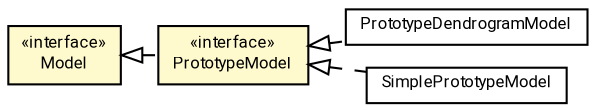 #!/usr/local/bin/dot
#
# Class diagram 
# Generated by UMLGraph version R5_7_2-60-g0e99a6 (http://www.spinellis.gr/umlgraph/)
#

digraph G {
	graph [fontnames="svg"]
	edge [fontname="Roboto",fontsize=7,labelfontname="Roboto",labelfontsize=7,color="black"];
	node [fontname="Roboto",fontcolor="black",fontsize=8,shape=plaintext,margin=0,width=0,height=0];
	nodesep=0.15;
	ranksep=0.25;
	rankdir=LR;
	// de.lmu.ifi.dbs.elki.data.model.PrototypeDendrogramModel
	c8501480 [label=<<table title="de.lmu.ifi.dbs.elki.data.model.PrototypeDendrogramModel" border="0" cellborder="1" cellspacing="0" cellpadding="2" href="PrototypeDendrogramModel.html" target="_parent">
		<tr><td><table border="0" cellspacing="0" cellpadding="1">
		<tr><td align="center" balign="center"> <font face="Roboto">PrototypeDendrogramModel</font> </td></tr>
		</table></td></tr>
		</table>>, URL="PrototypeDendrogramModel.html"];
	// de.lmu.ifi.dbs.elki.data.model.SimplePrototypeModel<V>
	c8501481 [label=<<table title="de.lmu.ifi.dbs.elki.data.model.SimplePrototypeModel" border="0" cellborder="1" cellspacing="0" cellpadding="2" href="SimplePrototypeModel.html" target="_parent">
		<tr><td><table border="0" cellspacing="0" cellpadding="1">
		<tr><td align="center" balign="center"> <font face="Roboto">SimplePrototypeModel</font> </td></tr>
		</table></td></tr>
		</table>>, URL="SimplePrototypeModel.html"];
	// de.lmu.ifi.dbs.elki.data.model.Model
	c8501488 [label=<<table title="de.lmu.ifi.dbs.elki.data.model.Model" border="0" cellborder="1" cellspacing="0" cellpadding="2" bgcolor="LemonChiffon" href="Model.html" target="_parent">
		<tr><td><table border="0" cellspacing="0" cellpadding="1">
		<tr><td align="center" balign="center"> &#171;interface&#187; </td></tr>
		<tr><td align="center" balign="center"> <font face="Roboto">Model</font> </td></tr>
		</table></td></tr>
		</table>>, URL="Model.html"];
	// de.lmu.ifi.dbs.elki.data.model.PrototypeModel<V>
	c8501489 [label=<<table title="de.lmu.ifi.dbs.elki.data.model.PrototypeModel" border="0" cellborder="1" cellspacing="0" cellpadding="2" bgcolor="lemonChiffon" href="PrototypeModel.html" target="_parent">
		<tr><td><table border="0" cellspacing="0" cellpadding="1">
		<tr><td align="center" balign="center"> &#171;interface&#187; </td></tr>
		<tr><td align="center" balign="center"> <font face="Roboto">PrototypeModel</font> </td></tr>
		</table></td></tr>
		</table>>, URL="PrototypeModel.html"];
	// de.lmu.ifi.dbs.elki.data.model.PrototypeDendrogramModel implements de.lmu.ifi.dbs.elki.data.model.PrototypeModel<V>
	c8501489 -> c8501480 [arrowtail=empty,style=dashed,dir=back,weight=9];
	// de.lmu.ifi.dbs.elki.data.model.SimplePrototypeModel<V> implements de.lmu.ifi.dbs.elki.data.model.PrototypeModel<V>
	c8501489 -> c8501481 [arrowtail=empty,style=dashed,dir=back,weight=9];
	// de.lmu.ifi.dbs.elki.data.model.PrototypeModel<V> implements de.lmu.ifi.dbs.elki.data.model.Model
	c8501488 -> c8501489 [arrowtail=empty,style=dashed,dir=back,weight=9];
}

